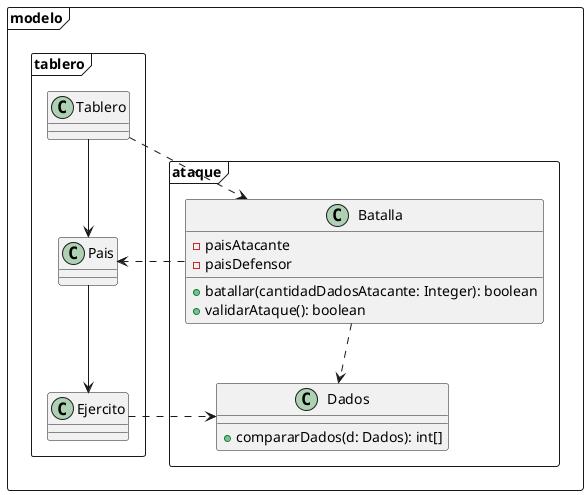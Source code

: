 @startuml

package modelo <<frame>>{

    package ataque <<frame>>{

        class Batalla{
            - paisAtacante
            - paisDefensor

            + batallar(cantidadDadosAtacante: Integer): boolean
            + validarAtaque(): boolean
        }

        class Dados{

            + compararDados(d: Dados): int[]
        }

        Batalla ..> Dados
    }

    package tablero <<frame>>{

        class Tablero{
        }
        class Pais{
        }
        class Ejercito{
        }

        Pais --> Ejercito
        Tablero --> Pais
    }

    Batalla ..> Pais
    Ejercito ..> Dados
    Tablero ..> Batalla
}



@enduml